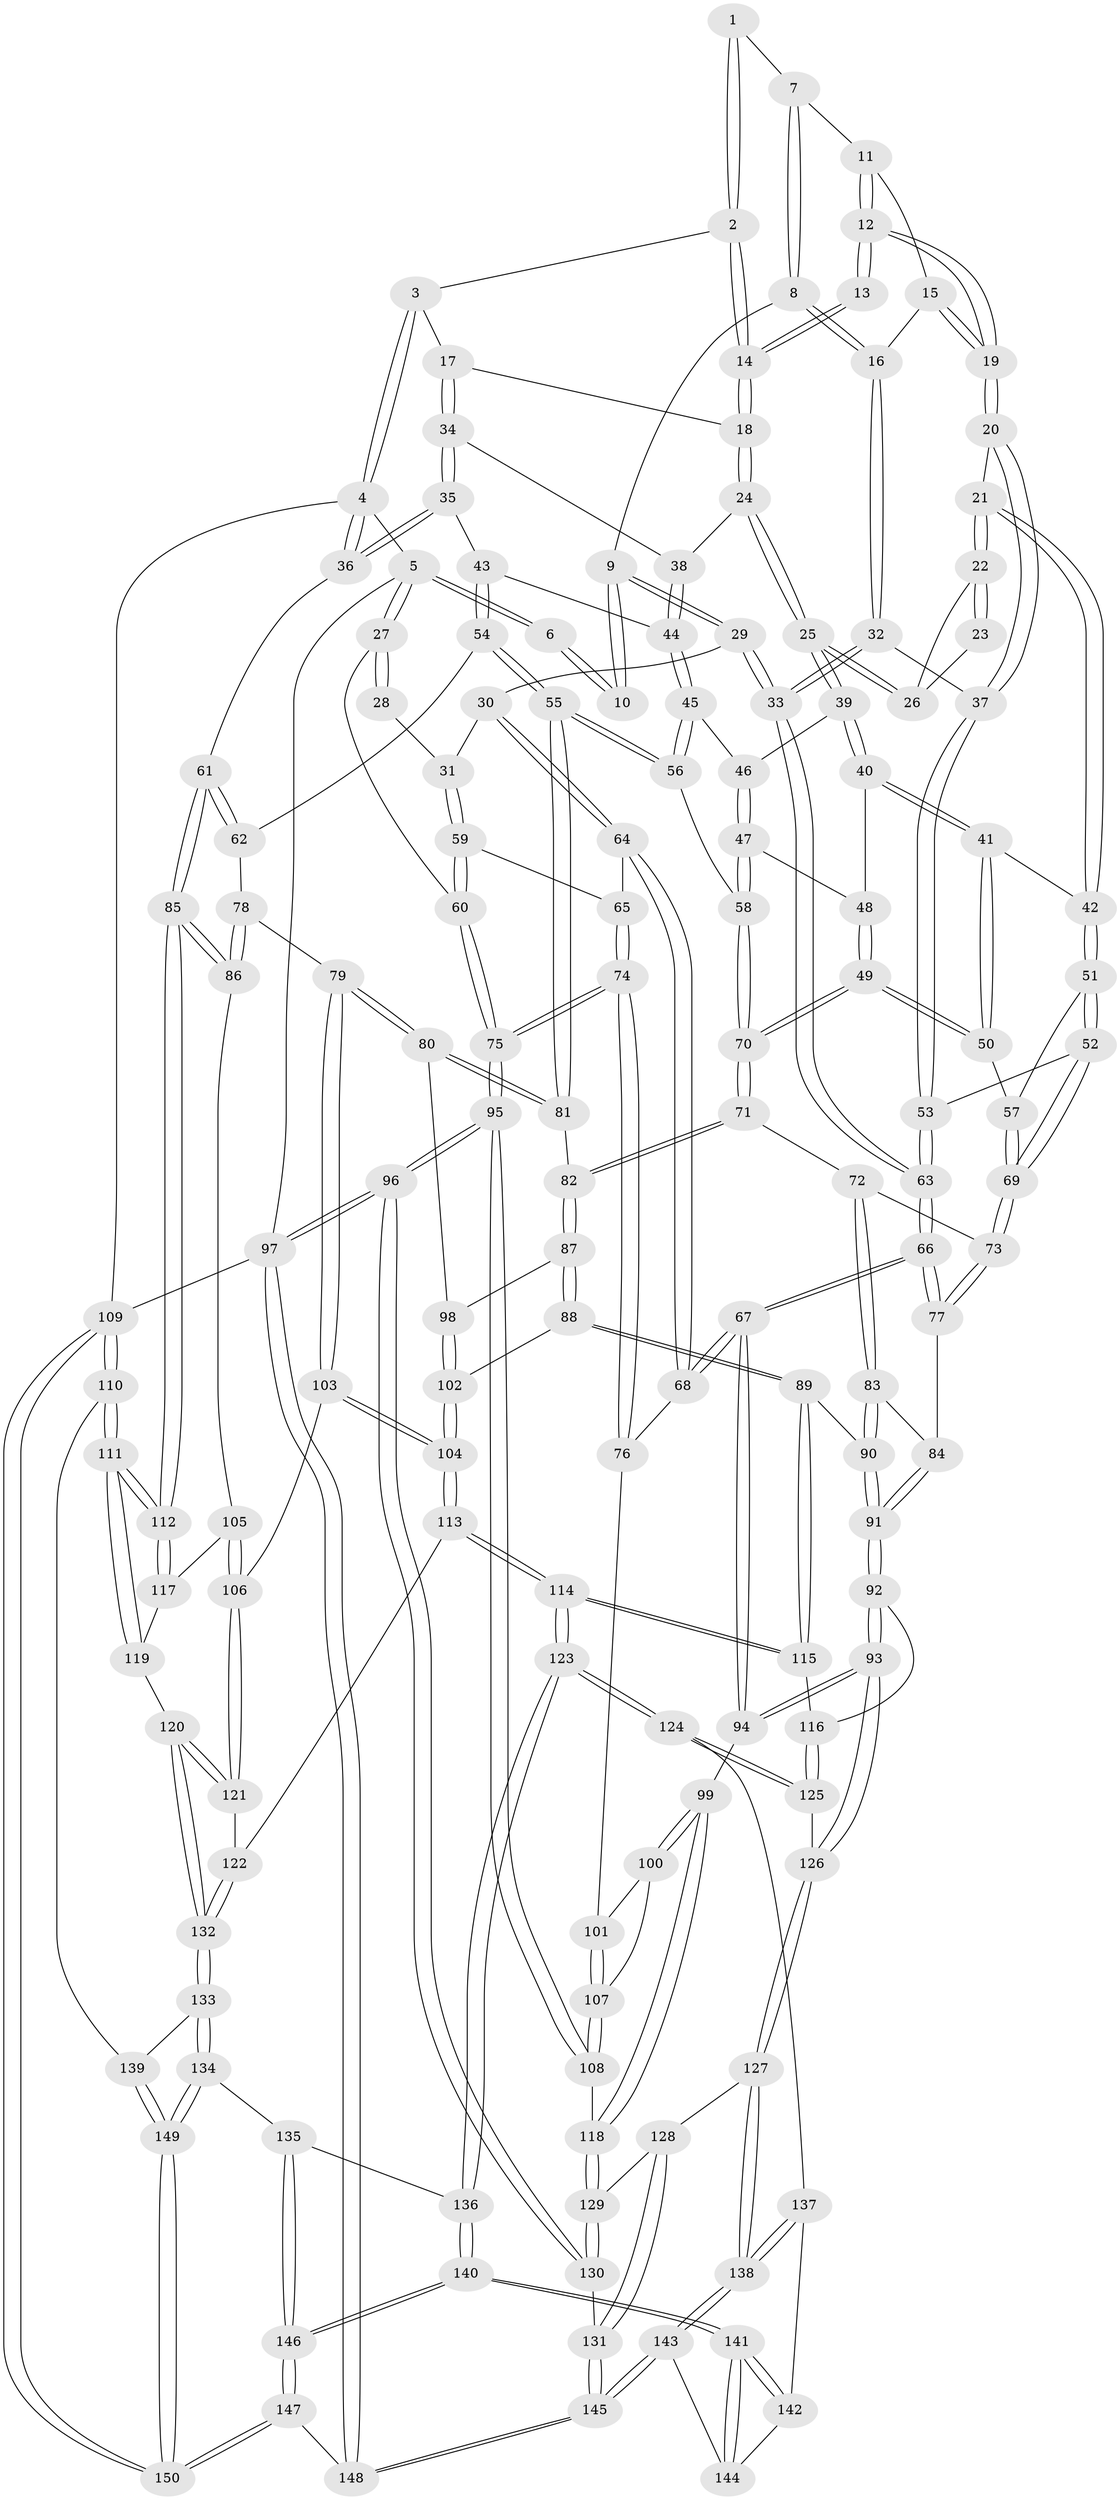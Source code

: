 // Generated by graph-tools (version 1.1) at 2025/02/03/09/25 05:02:24]
// undirected, 150 vertices, 372 edges
graph export_dot {
graph [start="1"]
  node [color=gray90,style=filled];
  1 [pos="+0.20737891588489937+0"];
  2 [pos="+0.6373143603823004+0"];
  3 [pos="+0.6423380465884897+0"];
  4 [pos="+1+0"];
  5 [pos="+0+0"];
  6 [pos="+0.07668807073988433+0"];
  7 [pos="+0.31889082874789737+0.05016855188531586"];
  8 [pos="+0.25449365224283393+0.10720161714335724"];
  9 [pos="+0.16896975193976166+0.09822331412186791"];
  10 [pos="+0.16821772445756555+0.09715460274297878"];
  11 [pos="+0.3420555615548564+0.06782544514858198"];
  12 [pos="+0.39469421044854847+0.09271091165384653"];
  13 [pos="+0.5943109689513857+0"];
  14 [pos="+0.6025361339145513+0"];
  15 [pos="+0.30570004502133336+0.1431099835108861"];
  16 [pos="+0.27995458263669953+0.15758845582785905"];
  17 [pos="+0.7936836741649854+0.1171714026066771"];
  18 [pos="+0.6519890652580351+0.15108373841209746"];
  19 [pos="+0.40019143478583086+0.15517256003081625"];
  20 [pos="+0.42113412852797605+0.23392323772259277"];
  21 [pos="+0.4451042673675663+0.2370048285198109"];
  22 [pos="+0.519224768643605+0.16128326425762773"];
  23 [pos="+0.5855772951730709+0"];
  24 [pos="+0.6591624098768673+0.21027610009643413"];
  25 [pos="+0.6509807009466795+0.22205198749054225"];
  26 [pos="+0.5867287127617258+0.18952371850875546"];
  27 [pos="+0+0"];
  28 [pos="+0.0775357701635524+0.1318961980074263"];
  29 [pos="+0.17674000428933884+0.27250223109835353"];
  30 [pos="+0.16746256879567076+0.27539290524959825"];
  31 [pos="+0.09068340251698083+0.26109861292467246"];
  32 [pos="+0.2718139276703598+0.27452036370811067"];
  33 [pos="+0.23805962465080213+0.2856022762225694"];
  34 [pos="+0.8070673780752365+0.1399984404563172"];
  35 [pos="+1+0.17451976602836194"];
  36 [pos="+1+0.14805733406584623"];
  37 [pos="+0.34802983197498916+0.27669246567817873"];
  38 [pos="+0.7653447808296227+0.19281748339327592"];
  39 [pos="+0.6489785160421718+0.22939123650666854"];
  40 [pos="+0.5718394767664712+0.2751619164316686"];
  41 [pos="+0.4762132169511928+0.2603549286265458"];
  42 [pos="+0.4607291209973155+0.2502000164198867"];
  43 [pos="+0.8269782384141058+0.2948275215336038"];
  44 [pos="+0.7928354600432752+0.2871308568393198"];
  45 [pos="+0.7717206102952197+0.30160872766238944"];
  46 [pos="+0.6613018712483114+0.25297587041908415"];
  47 [pos="+0.6773453422884026+0.3767919507417211"];
  48 [pos="+0.5725136174894994+0.27807871743304624"];
  49 [pos="+0.5862654985768304+0.42070595815946504"];
  50 [pos="+0.510635075587577+0.3678546511557582"];
  51 [pos="+0.4526000821597161+0.3461055742016468"];
  52 [pos="+0.4095191497939161+0.41205912496204494"];
  53 [pos="+0.3833424047192237+0.3946049600172312"];
  54 [pos="+0.8582660585746735+0.389102399998074"];
  55 [pos="+0.7724419116789225+0.4455921690785609"];
  56 [pos="+0.7159605409429253+0.3977336091989929"];
  57 [pos="+0.46487421304638255+0.390151833620671"];
  58 [pos="+0.6809978586793076+0.3924158249041649"];
  59 [pos="+0+0.2698043978787029"];
  60 [pos="+0+0.2520895453584824"];
  61 [pos="+1+0.3411900350812228"];
  62 [pos="+0.9215394477528429+0.39674037042357846"];
  63 [pos="+0.25905480074669907+0.4929201841615769"];
  64 [pos="+0.11963061237416112+0.39950259266241483"];
  65 [pos="+0.07478940143665146+0.4016152778421402"];
  66 [pos="+0.25864176116841575+0.494353078420881"];
  67 [pos="+0.2338052904382779+0.5204623132485501"];
  68 [pos="+0.15284399603366658+0.5054458349079936"];
  69 [pos="+0.42518544658615787+0.4248574026332995"];
  70 [pos="+0.5939705329775691+0.43213838360086815"];
  71 [pos="+0.5883277996217929+0.4464215163185163"];
  72 [pos="+0.44689797779087004+0.4642205723878365"];
  73 [pos="+0.43839362460335407+0.456260613604152"];
  74 [pos="+0+0.5367506794738873"];
  75 [pos="+0+0.5466689014171618"];
  76 [pos="+0.07639266788315535+0.5393042665369914"];
  77 [pos="+0.3372060016136089+0.5087508098254583"];
  78 [pos="+0.8765410463460565+0.5028104930020706"];
  79 [pos="+0.8001327285480179+0.5425327434120695"];
  80 [pos="+0.7978375757201791+0.5408291447416527"];
  81 [pos="+0.7806539421801031+0.49642734127631144"];
  82 [pos="+0.5957591278086889+0.5171929307617538"];
  83 [pos="+0.44940408068846893+0.5319209478174306"];
  84 [pos="+0.36692256353993336+0.5331682061684998"];
  85 [pos="+1+0.4761588552898351"];
  86 [pos="+1+0.5244963820584264"];
  87 [pos="+0.59529125553767+0.5215654307305502"];
  88 [pos="+0.5887297525443109+0.561735390006577"];
  89 [pos="+0.5646258003668243+0.5812703981624863"];
  90 [pos="+0.46192355750390796+0.5591274046420068"];
  91 [pos="+0.3915011024133348+0.6419112521019995"];
  92 [pos="+0.3868133710491624+0.652116323812472"];
  93 [pos="+0.33452035145872017+0.670162214073015"];
  94 [pos="+0.2544632383279191+0.6184797598300819"];
  95 [pos="+0+0.7538135734832235"];
  96 [pos="+0+0.9255994772415131"];
  97 [pos="+0+1"];
  98 [pos="+0.7930003420467844+0.543057819736847"];
  99 [pos="+0.19349843127623145+0.6697291642417266"];
  100 [pos="+0.14900567428098146+0.6446552398437385"];
  101 [pos="+0.10193590322142448+0.6082715995928859"];
  102 [pos="+0.6726501818417159+0.6060156318981522"];
  103 [pos="+0.843404697069171+0.6188755615722055"];
  104 [pos="+0.7025624360258375+0.7358570806754868"];
  105 [pos="+0.9443766645426384+0.6106051590170231"];
  106 [pos="+0.8659191753367625+0.6308121666965064"];
  107 [pos="+0.08462314639552124+0.6649286676046322"];
  108 [pos="+0.06403519305761565+0.7064296286436378"];
  109 [pos="+1+1"];
  110 [pos="+1+0.8955740073394721"];
  111 [pos="+1+0.8346913265873341"];
  112 [pos="+1+0.8122503255268245"];
  113 [pos="+0.7024651913043258+0.7361531499767868"];
  114 [pos="+0.5863552439658325+0.7787210781145943"];
  115 [pos="+0.5464663537235759+0.6587215103183824"];
  116 [pos="+0.41892610886846626+0.6696296665288589"];
  117 [pos="+0.965392209186017+0.6626189572105081"];
  118 [pos="+0.16223006356609393+0.7299836015837002"];
  119 [pos="+1+0.7882468579573028"];
  120 [pos="+0.9209534371403642+0.7949086857488131"];
  121 [pos="+0.8768420894804217+0.6886893766555354"];
  122 [pos="+0.7522839168032888+0.7825803346858641"];
  123 [pos="+0.5732032931735179+0.7983882866188466"];
  124 [pos="+0.5291766829407124+0.8072725119424207"];
  125 [pos="+0.4736909228746938+0.7744393040691996"];
  126 [pos="+0.3235135679559053+0.7876407979226459"];
  127 [pos="+0.2972850455240573+0.8384908361735389"];
  128 [pos="+0.1911084783427914+0.7865911760458228"];
  129 [pos="+0.16319414625397663+0.7334166141864136"];
  130 [pos="+0+0.8920895677038423"];
  131 [pos="+0.08435502594593672+0.8906080405230729"];
  132 [pos="+0.8270757754188566+0.8816117775057061"];
  133 [pos="+0.8256762751237577+0.8900963242707588"];
  134 [pos="+0.7893023856145336+0.9657490360201266"];
  135 [pos="+0.664606788466937+0.9161333707200285"];
  136 [pos="+0.6072588485379187+0.8759936430455073"];
  137 [pos="+0.5192610161490175+0.8177781498300761"];
  138 [pos="+0.3035855222671558+0.8689918221086798"];
  139 [pos="+0.9765944193239259+0.9347869478368835"];
  140 [pos="+0.5021552639086697+1"];
  141 [pos="+0.4912810993469257+1"];
  142 [pos="+0.49515860270987294+0.860990911320685"];
  143 [pos="+0.3036840793212696+0.8908253160806613"];
  144 [pos="+0.3899774273271664+0.9244337897915144"];
  145 [pos="+0.24665674365139162+0.9794458618192252"];
  146 [pos="+0.5123911806471969+1"];
  147 [pos="+0.5148835501810187+1"];
  148 [pos="+0.23214827517567518+1"];
  149 [pos="+0.8116178183756512+1"];
  150 [pos="+0.812005039860977+1"];
  1 -- 2;
  1 -- 2;
  1 -- 7;
  2 -- 3;
  2 -- 14;
  2 -- 14;
  3 -- 4;
  3 -- 4;
  3 -- 17;
  4 -- 5;
  4 -- 36;
  4 -- 36;
  4 -- 109;
  5 -- 6;
  5 -- 6;
  5 -- 27;
  5 -- 27;
  5 -- 97;
  6 -- 10;
  6 -- 10;
  7 -- 8;
  7 -- 8;
  7 -- 11;
  8 -- 9;
  8 -- 16;
  8 -- 16;
  9 -- 10;
  9 -- 10;
  9 -- 29;
  9 -- 29;
  11 -- 12;
  11 -- 12;
  11 -- 15;
  12 -- 13;
  12 -- 13;
  12 -- 19;
  12 -- 19;
  13 -- 14;
  13 -- 14;
  14 -- 18;
  14 -- 18;
  15 -- 16;
  15 -- 19;
  15 -- 19;
  16 -- 32;
  16 -- 32;
  17 -- 18;
  17 -- 34;
  17 -- 34;
  18 -- 24;
  18 -- 24;
  19 -- 20;
  19 -- 20;
  20 -- 21;
  20 -- 37;
  20 -- 37;
  21 -- 22;
  21 -- 22;
  21 -- 42;
  21 -- 42;
  22 -- 23;
  22 -- 23;
  22 -- 26;
  23 -- 26;
  24 -- 25;
  24 -- 25;
  24 -- 38;
  25 -- 26;
  25 -- 26;
  25 -- 39;
  25 -- 39;
  27 -- 28;
  27 -- 28;
  27 -- 60;
  28 -- 31;
  29 -- 30;
  29 -- 33;
  29 -- 33;
  30 -- 31;
  30 -- 64;
  30 -- 64;
  31 -- 59;
  31 -- 59;
  32 -- 33;
  32 -- 33;
  32 -- 37;
  33 -- 63;
  33 -- 63;
  34 -- 35;
  34 -- 35;
  34 -- 38;
  35 -- 36;
  35 -- 36;
  35 -- 43;
  36 -- 61;
  37 -- 53;
  37 -- 53;
  38 -- 44;
  38 -- 44;
  39 -- 40;
  39 -- 40;
  39 -- 46;
  40 -- 41;
  40 -- 41;
  40 -- 48;
  41 -- 42;
  41 -- 50;
  41 -- 50;
  42 -- 51;
  42 -- 51;
  43 -- 44;
  43 -- 54;
  43 -- 54;
  44 -- 45;
  44 -- 45;
  45 -- 46;
  45 -- 56;
  45 -- 56;
  46 -- 47;
  46 -- 47;
  47 -- 48;
  47 -- 58;
  47 -- 58;
  48 -- 49;
  48 -- 49;
  49 -- 50;
  49 -- 50;
  49 -- 70;
  49 -- 70;
  50 -- 57;
  51 -- 52;
  51 -- 52;
  51 -- 57;
  52 -- 53;
  52 -- 69;
  52 -- 69;
  53 -- 63;
  53 -- 63;
  54 -- 55;
  54 -- 55;
  54 -- 62;
  55 -- 56;
  55 -- 56;
  55 -- 81;
  55 -- 81;
  56 -- 58;
  57 -- 69;
  57 -- 69;
  58 -- 70;
  58 -- 70;
  59 -- 60;
  59 -- 60;
  59 -- 65;
  60 -- 75;
  60 -- 75;
  61 -- 62;
  61 -- 62;
  61 -- 85;
  61 -- 85;
  62 -- 78;
  63 -- 66;
  63 -- 66;
  64 -- 65;
  64 -- 68;
  64 -- 68;
  65 -- 74;
  65 -- 74;
  66 -- 67;
  66 -- 67;
  66 -- 77;
  66 -- 77;
  67 -- 68;
  67 -- 68;
  67 -- 94;
  67 -- 94;
  68 -- 76;
  69 -- 73;
  69 -- 73;
  70 -- 71;
  70 -- 71;
  71 -- 72;
  71 -- 82;
  71 -- 82;
  72 -- 73;
  72 -- 83;
  72 -- 83;
  73 -- 77;
  73 -- 77;
  74 -- 75;
  74 -- 75;
  74 -- 76;
  74 -- 76;
  75 -- 95;
  75 -- 95;
  76 -- 101;
  77 -- 84;
  78 -- 79;
  78 -- 86;
  78 -- 86;
  79 -- 80;
  79 -- 80;
  79 -- 103;
  79 -- 103;
  80 -- 81;
  80 -- 81;
  80 -- 98;
  81 -- 82;
  82 -- 87;
  82 -- 87;
  83 -- 84;
  83 -- 90;
  83 -- 90;
  84 -- 91;
  84 -- 91;
  85 -- 86;
  85 -- 86;
  85 -- 112;
  85 -- 112;
  86 -- 105;
  87 -- 88;
  87 -- 88;
  87 -- 98;
  88 -- 89;
  88 -- 89;
  88 -- 102;
  89 -- 90;
  89 -- 115;
  89 -- 115;
  90 -- 91;
  90 -- 91;
  91 -- 92;
  91 -- 92;
  92 -- 93;
  92 -- 93;
  92 -- 116;
  93 -- 94;
  93 -- 94;
  93 -- 126;
  93 -- 126;
  94 -- 99;
  95 -- 96;
  95 -- 96;
  95 -- 108;
  95 -- 108;
  96 -- 97;
  96 -- 97;
  96 -- 130;
  96 -- 130;
  97 -- 148;
  97 -- 148;
  97 -- 109;
  98 -- 102;
  98 -- 102;
  99 -- 100;
  99 -- 100;
  99 -- 118;
  99 -- 118;
  100 -- 101;
  100 -- 107;
  101 -- 107;
  101 -- 107;
  102 -- 104;
  102 -- 104;
  103 -- 104;
  103 -- 104;
  103 -- 106;
  104 -- 113;
  104 -- 113;
  105 -- 106;
  105 -- 106;
  105 -- 117;
  106 -- 121;
  106 -- 121;
  107 -- 108;
  107 -- 108;
  108 -- 118;
  109 -- 110;
  109 -- 110;
  109 -- 150;
  109 -- 150;
  110 -- 111;
  110 -- 111;
  110 -- 139;
  111 -- 112;
  111 -- 112;
  111 -- 119;
  111 -- 119;
  112 -- 117;
  112 -- 117;
  113 -- 114;
  113 -- 114;
  113 -- 122;
  114 -- 115;
  114 -- 115;
  114 -- 123;
  114 -- 123;
  115 -- 116;
  116 -- 125;
  116 -- 125;
  117 -- 119;
  118 -- 129;
  118 -- 129;
  119 -- 120;
  120 -- 121;
  120 -- 121;
  120 -- 132;
  120 -- 132;
  121 -- 122;
  122 -- 132;
  122 -- 132;
  123 -- 124;
  123 -- 124;
  123 -- 136;
  123 -- 136;
  124 -- 125;
  124 -- 125;
  124 -- 137;
  125 -- 126;
  126 -- 127;
  126 -- 127;
  127 -- 128;
  127 -- 138;
  127 -- 138;
  128 -- 129;
  128 -- 131;
  128 -- 131;
  129 -- 130;
  129 -- 130;
  130 -- 131;
  131 -- 145;
  131 -- 145;
  132 -- 133;
  132 -- 133;
  133 -- 134;
  133 -- 134;
  133 -- 139;
  134 -- 135;
  134 -- 149;
  134 -- 149;
  135 -- 136;
  135 -- 146;
  135 -- 146;
  136 -- 140;
  136 -- 140;
  137 -- 138;
  137 -- 138;
  137 -- 142;
  138 -- 143;
  138 -- 143;
  139 -- 149;
  139 -- 149;
  140 -- 141;
  140 -- 141;
  140 -- 146;
  140 -- 146;
  141 -- 142;
  141 -- 142;
  141 -- 144;
  141 -- 144;
  142 -- 144;
  143 -- 144;
  143 -- 145;
  143 -- 145;
  145 -- 148;
  145 -- 148;
  146 -- 147;
  146 -- 147;
  147 -- 148;
  147 -- 150;
  147 -- 150;
  149 -- 150;
  149 -- 150;
}
